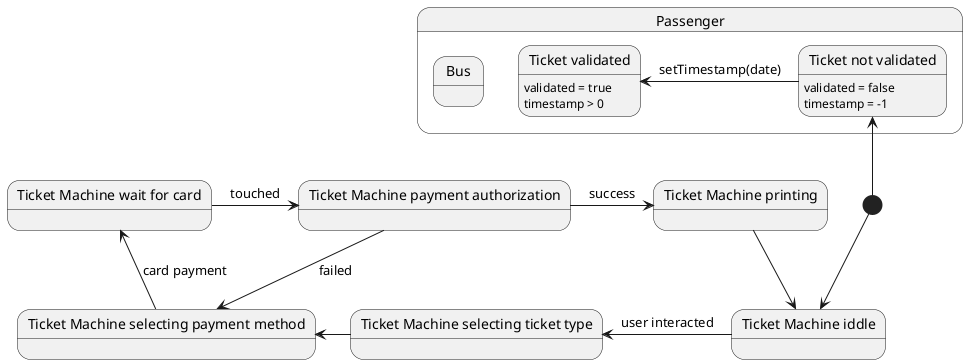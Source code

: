 @startuml Mpk State Diagram

state Passenger {
    state "Ticket not validated" as newTicket
    state "Ticket validated" as validTicket
    state Bus
}

newTicket: validated = false
newTicket: timestamp = -1

validTicket: validated = true
validTicket: timestamp > 0

[*] -up-> newTicket
newTicket -left-> validTicket : setTimestamp(date)

state "Ticket Machine iddle" as iddleTM
state "Ticket Machine selecting ticket type" as selectTM
state "Ticket Machine selecting payment method" as paymentChoiceTM
state "Ticket Machine wait for card" as cardTouchTM
state "Ticket Machine payment authorization" as authTM
state "Ticket Machine printing" as printTM
[*] -down-> iddleTM
iddleTM -left-> selectTM : user interacted
selectTM -left-> paymentChoiceTM 
paymentChoiceTM -up-> cardTouchTM : card payment
cardTouchTM -right-> authTM : touched
authTM -right-> printTM : success
authTM -down-> paymentChoiceTM : failed
printTM -> iddleTM

@enduml
